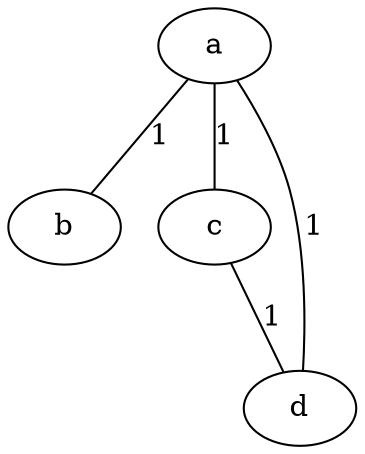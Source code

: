// Graf stworzony na potrzeby GIS
digraph {
	b
	c
	d
		a -> b [label=1 arrowhead=none]
		a -> c [label=1 arrowhead=none]
		a -> d [label=1 arrowhead=none]
		c -> d [label=1 arrowhead=none]
}